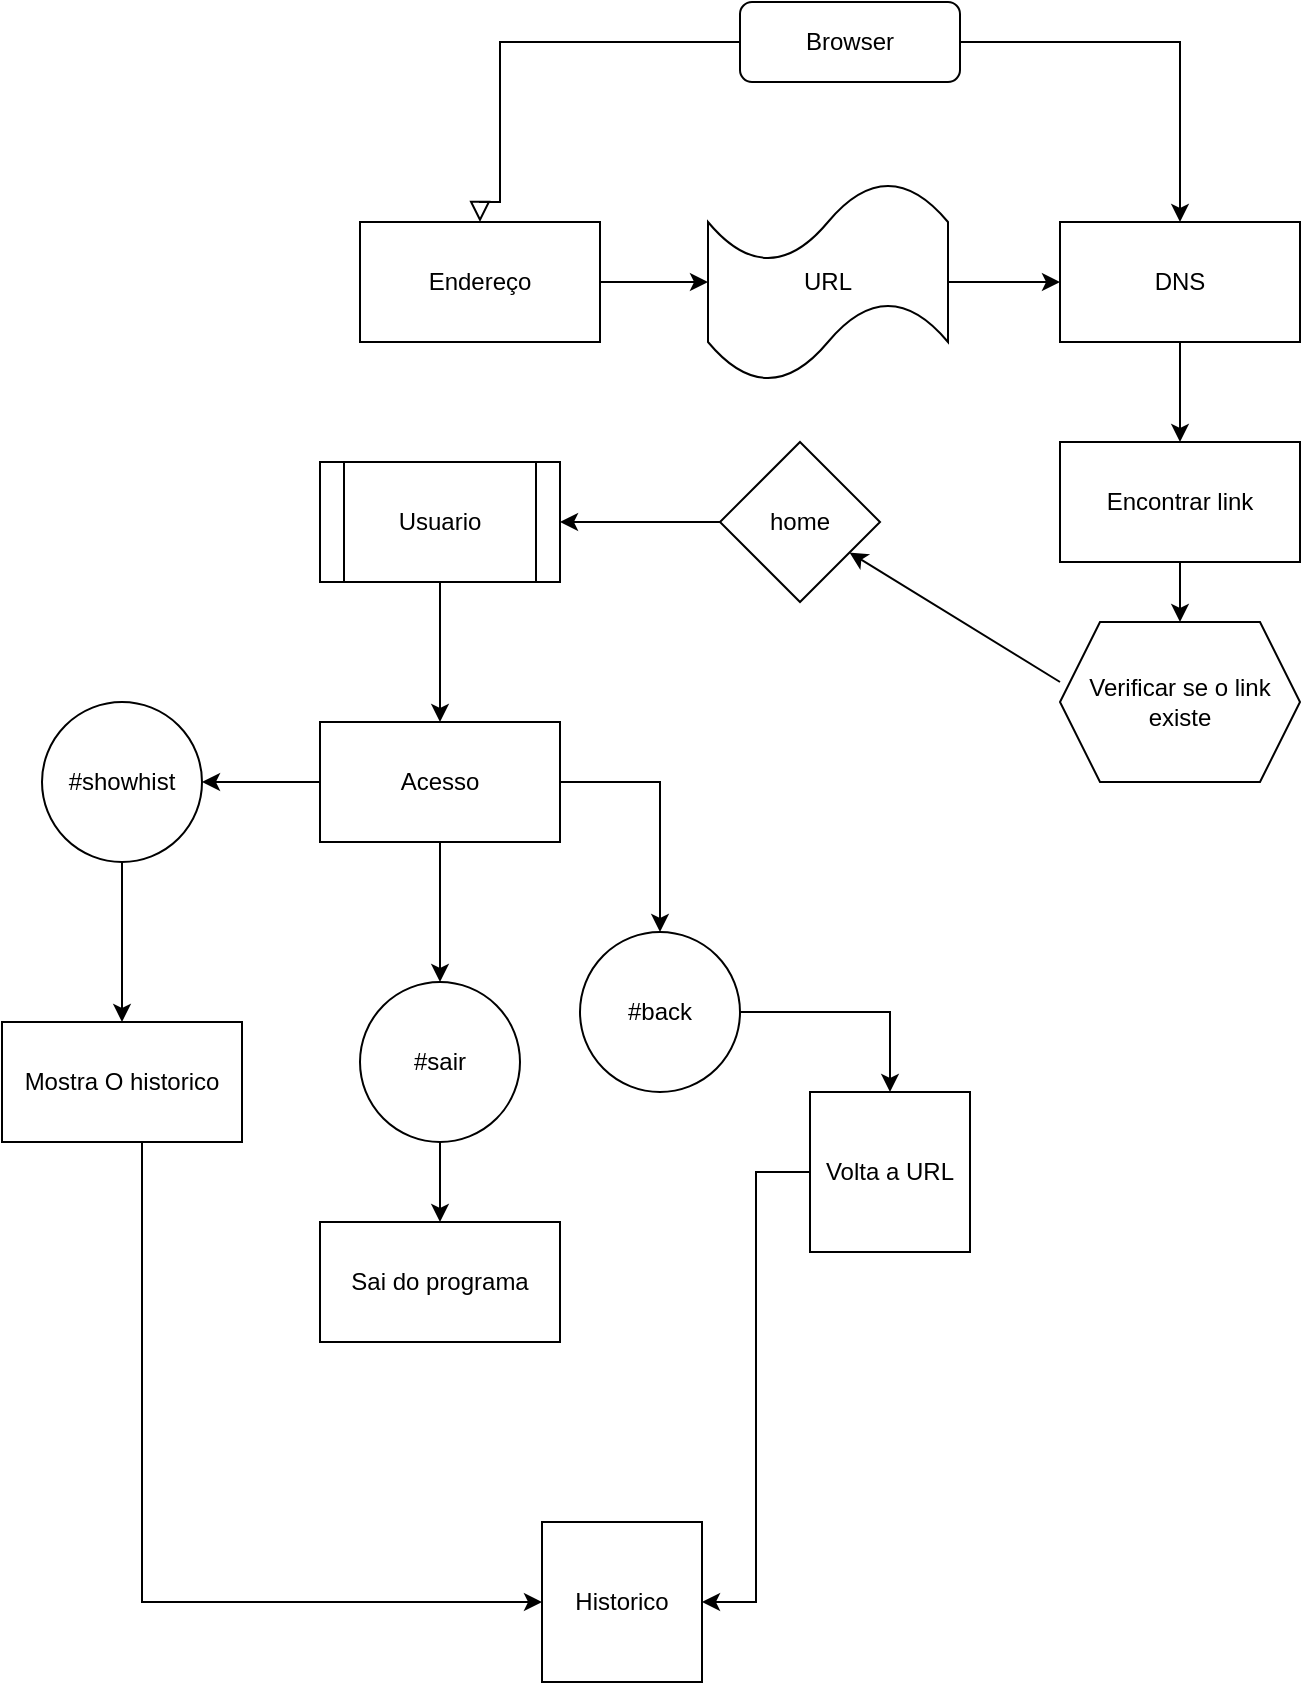 <mxfile version="17.3.0" type="github">
  <diagram id="C5RBs43oDa-KdzZeNtuy" name="Page-1">
    <mxGraphModel dx="1422" dy="794" grid="1" gridSize="10" guides="1" tooltips="1" connect="1" arrows="1" fold="1" page="1" pageScale="1" pageWidth="827" pageHeight="1169" math="0" shadow="0">
      <root>
        <mxCell id="WIyWlLk6GJQsqaUBKTNV-0" />
        <mxCell id="WIyWlLk6GJQsqaUBKTNV-1" parent="WIyWlLk6GJQsqaUBKTNV-0" />
        <mxCell id="WIyWlLk6GJQsqaUBKTNV-2" value="" style="rounded=0;html=1;jettySize=auto;orthogonalLoop=1;fontSize=11;endArrow=block;endFill=0;endSize=8;strokeWidth=1;shadow=0;labelBackgroundColor=none;edgeStyle=orthogonalEdgeStyle;entryX=0.5;entryY=0;entryDx=0;entryDy=0;" parent="WIyWlLk6GJQsqaUBKTNV-1" source="WIyWlLk6GJQsqaUBKTNV-3" target="SW-Cs08znNOIHkKlpmst-0" edge="1">
          <mxGeometry relative="1" as="geometry">
            <mxPoint x="259" y="180" as="targetPoint" />
            <Array as="points">
              <mxPoint x="259" y="100" />
              <mxPoint x="259" y="180" />
              <mxPoint x="249" y="180" />
            </Array>
          </mxGeometry>
        </mxCell>
        <mxCell id="SW-Cs08znNOIHkKlpmst-6" style="edgeStyle=orthogonalEdgeStyle;rounded=0;orthogonalLoop=1;jettySize=auto;html=1;exitX=1;exitY=0.5;exitDx=0;exitDy=0;entryX=0.5;entryY=0;entryDx=0;entryDy=0;" edge="1" parent="WIyWlLk6GJQsqaUBKTNV-1" source="WIyWlLk6GJQsqaUBKTNV-3" target="SW-Cs08znNOIHkKlpmst-1">
          <mxGeometry relative="1" as="geometry">
            <mxPoint x="529" y="190" as="targetPoint" />
          </mxGeometry>
        </mxCell>
        <mxCell id="WIyWlLk6GJQsqaUBKTNV-3" value="Browser" style="rounded=1;whiteSpace=wrap;html=1;fontSize=12;glass=0;strokeWidth=1;shadow=0;" parent="WIyWlLk6GJQsqaUBKTNV-1" vertex="1">
          <mxGeometry x="379" y="80" width="110" height="40" as="geometry" />
        </mxCell>
        <mxCell id="SW-Cs08znNOIHkKlpmst-9" style="edgeStyle=orthogonalEdgeStyle;rounded=0;orthogonalLoop=1;jettySize=auto;html=1;" edge="1" parent="WIyWlLk6GJQsqaUBKTNV-1" source="SW-Cs08znNOIHkKlpmst-0" target="SW-Cs08znNOIHkKlpmst-32">
          <mxGeometry relative="1" as="geometry">
            <mxPoint x="379" y="220" as="targetPoint" />
          </mxGeometry>
        </mxCell>
        <mxCell id="SW-Cs08znNOIHkKlpmst-0" value="Endereço" style="rounded=0;whiteSpace=wrap;html=1;" vertex="1" parent="WIyWlLk6GJQsqaUBKTNV-1">
          <mxGeometry x="189" y="190" width="120" height="60" as="geometry" />
        </mxCell>
        <mxCell id="SW-Cs08znNOIHkKlpmst-12" style="edgeStyle=orthogonalEdgeStyle;rounded=0;orthogonalLoop=1;jettySize=auto;html=1;" edge="1" parent="WIyWlLk6GJQsqaUBKTNV-1" source="SW-Cs08znNOIHkKlpmst-1" target="SW-Cs08znNOIHkKlpmst-13">
          <mxGeometry relative="1" as="geometry">
            <mxPoint x="599" y="320" as="targetPoint" />
          </mxGeometry>
        </mxCell>
        <mxCell id="SW-Cs08znNOIHkKlpmst-1" value="DNS" style="rounded=0;whiteSpace=wrap;html=1;" vertex="1" parent="WIyWlLk6GJQsqaUBKTNV-1">
          <mxGeometry x="539" y="190" width="120" height="60" as="geometry" />
        </mxCell>
        <mxCell id="SW-Cs08znNOIHkKlpmst-21" style="edgeStyle=orthogonalEdgeStyle;rounded=0;orthogonalLoop=1;jettySize=auto;html=1;" edge="1" parent="WIyWlLk6GJQsqaUBKTNV-1" source="SW-Cs08znNOIHkKlpmst-13" target="SW-Cs08znNOIHkKlpmst-22">
          <mxGeometry relative="1" as="geometry">
            <mxPoint x="599" y="430" as="targetPoint" />
          </mxGeometry>
        </mxCell>
        <mxCell id="SW-Cs08znNOIHkKlpmst-13" value="Encontrar link" style="rounded=0;whiteSpace=wrap;html=1;" vertex="1" parent="WIyWlLk6GJQsqaUBKTNV-1">
          <mxGeometry x="539" y="300" width="120" height="60" as="geometry" />
        </mxCell>
        <mxCell id="SW-Cs08znNOIHkKlpmst-22" value="Verificar se o link existe" style="shape=hexagon;perimeter=hexagonPerimeter2;whiteSpace=wrap;html=1;fixedSize=1;" vertex="1" parent="WIyWlLk6GJQsqaUBKTNV-1">
          <mxGeometry x="539" y="390" width="120" height="80" as="geometry" />
        </mxCell>
        <mxCell id="SW-Cs08znNOIHkKlpmst-27" value="home" style="rhombus;whiteSpace=wrap;html=1;" vertex="1" parent="WIyWlLk6GJQsqaUBKTNV-1">
          <mxGeometry x="369" y="300" width="80" height="80" as="geometry" />
        </mxCell>
        <mxCell id="SW-Cs08znNOIHkKlpmst-28" value="" style="endArrow=classic;html=1;rounded=0;exitX=0;exitY=0.375;exitDx=0;exitDy=0;exitPerimeter=0;" edge="1" parent="WIyWlLk6GJQsqaUBKTNV-1" source="SW-Cs08znNOIHkKlpmst-22" target="SW-Cs08znNOIHkKlpmst-27">
          <mxGeometry width="50" height="50" relative="1" as="geometry">
            <mxPoint x="439" y="410" as="sourcePoint" />
            <mxPoint x="489" y="360" as="targetPoint" />
          </mxGeometry>
        </mxCell>
        <mxCell id="SW-Cs08znNOIHkKlpmst-39" style="edgeStyle=orthogonalEdgeStyle;rounded=0;orthogonalLoop=1;jettySize=auto;html=1;" edge="1" parent="WIyWlLk6GJQsqaUBKTNV-1" source="SW-Cs08znNOIHkKlpmst-30" target="SW-Cs08znNOIHkKlpmst-40">
          <mxGeometry relative="1" as="geometry">
            <mxPoint x="199" y="460" as="targetPoint" />
          </mxGeometry>
        </mxCell>
        <mxCell id="SW-Cs08znNOIHkKlpmst-30" value="Usuario" style="shape=process;whiteSpace=wrap;html=1;backgroundOutline=1;" vertex="1" parent="WIyWlLk6GJQsqaUBKTNV-1">
          <mxGeometry x="169" y="310" width="120" height="60" as="geometry" />
        </mxCell>
        <mxCell id="SW-Cs08znNOIHkKlpmst-31" value="" style="endArrow=classic;html=1;rounded=0;exitX=0;exitY=0.5;exitDx=0;exitDy=0;entryX=1;entryY=0.5;entryDx=0;entryDy=0;" edge="1" parent="WIyWlLk6GJQsqaUBKTNV-1" source="SW-Cs08znNOIHkKlpmst-27" target="SW-Cs08znNOIHkKlpmst-30">
          <mxGeometry width="50" height="50" relative="1" as="geometry">
            <mxPoint x="439" y="410" as="sourcePoint" />
            <mxPoint x="489" y="360" as="targetPoint" />
          </mxGeometry>
        </mxCell>
        <mxCell id="SW-Cs08znNOIHkKlpmst-33" style="edgeStyle=orthogonalEdgeStyle;rounded=0;orthogonalLoop=1;jettySize=auto;html=1;entryX=0;entryY=0.5;entryDx=0;entryDy=0;" edge="1" parent="WIyWlLk6GJQsqaUBKTNV-1" source="SW-Cs08znNOIHkKlpmst-32" target="SW-Cs08znNOIHkKlpmst-1">
          <mxGeometry relative="1" as="geometry">
            <mxPoint x="529" y="220" as="targetPoint" />
          </mxGeometry>
        </mxCell>
        <mxCell id="SW-Cs08znNOIHkKlpmst-32" value="URL" style="shape=tape;whiteSpace=wrap;html=1;" vertex="1" parent="WIyWlLk6GJQsqaUBKTNV-1">
          <mxGeometry x="363" y="170" width="120" height="100" as="geometry" />
        </mxCell>
        <mxCell id="SW-Cs08znNOIHkKlpmst-45" style="edgeStyle=orthogonalEdgeStyle;rounded=0;orthogonalLoop=1;jettySize=auto;html=1;entryX=0.5;entryY=0;entryDx=0;entryDy=0;" edge="1" parent="WIyWlLk6GJQsqaUBKTNV-1" source="SW-Cs08znNOIHkKlpmst-40" target="SW-Cs08znNOIHkKlpmst-44">
          <mxGeometry relative="1" as="geometry" />
        </mxCell>
        <mxCell id="SW-Cs08znNOIHkKlpmst-48" style="edgeStyle=orthogonalEdgeStyle;rounded=0;orthogonalLoop=1;jettySize=auto;html=1;exitX=1;exitY=0.5;exitDx=0;exitDy=0;" edge="1" parent="WIyWlLk6GJQsqaUBKTNV-1" source="SW-Cs08znNOIHkKlpmst-40">
          <mxGeometry relative="1" as="geometry">
            <mxPoint x="279" y="490" as="targetPoint" />
          </mxGeometry>
        </mxCell>
        <mxCell id="SW-Cs08znNOIHkKlpmst-55" style="edgeStyle=orthogonalEdgeStyle;rounded=0;orthogonalLoop=1;jettySize=auto;html=1;entryX=0.5;entryY=0;entryDx=0;entryDy=0;" edge="1" parent="WIyWlLk6GJQsqaUBKTNV-1" source="SW-Cs08znNOIHkKlpmst-40" target="SW-Cs08znNOIHkKlpmst-51">
          <mxGeometry relative="1" as="geometry" />
        </mxCell>
        <mxCell id="SW-Cs08znNOIHkKlpmst-57" style="edgeStyle=orthogonalEdgeStyle;rounded=0;orthogonalLoop=1;jettySize=auto;html=1;exitX=0;exitY=0.5;exitDx=0;exitDy=0;entryX=1;entryY=0.5;entryDx=0;entryDy=0;" edge="1" parent="WIyWlLk6GJQsqaUBKTNV-1" source="SW-Cs08znNOIHkKlpmst-40" target="SW-Cs08znNOIHkKlpmst-56">
          <mxGeometry relative="1" as="geometry" />
        </mxCell>
        <mxCell id="SW-Cs08znNOIHkKlpmst-40" value="Acesso&lt;br&gt;" style="rounded=0;whiteSpace=wrap;html=1;" vertex="1" parent="WIyWlLk6GJQsqaUBKTNV-1">
          <mxGeometry x="169" y="440" width="120" height="60" as="geometry" />
        </mxCell>
        <mxCell id="SW-Cs08znNOIHkKlpmst-72" style="edgeStyle=orthogonalEdgeStyle;rounded=0;orthogonalLoop=1;jettySize=auto;html=1;entryX=0.5;entryY=0;entryDx=0;entryDy=0;" edge="1" parent="WIyWlLk6GJQsqaUBKTNV-1" source="SW-Cs08znNOIHkKlpmst-44" target="SW-Cs08znNOIHkKlpmst-71">
          <mxGeometry relative="1" as="geometry">
            <mxPoint x="460" y="585" as="targetPoint" />
          </mxGeometry>
        </mxCell>
        <mxCell id="SW-Cs08znNOIHkKlpmst-44" value="#back" style="ellipse;whiteSpace=wrap;html=1;aspect=fixed;" vertex="1" parent="WIyWlLk6GJQsqaUBKTNV-1">
          <mxGeometry x="299" y="545" width="80" height="80" as="geometry" />
        </mxCell>
        <mxCell id="SW-Cs08znNOIHkKlpmst-52" style="edgeStyle=orthogonalEdgeStyle;rounded=0;orthogonalLoop=1;jettySize=auto;html=1;" edge="1" parent="WIyWlLk6GJQsqaUBKTNV-1" source="SW-Cs08znNOIHkKlpmst-51" target="SW-Cs08znNOIHkKlpmst-53">
          <mxGeometry relative="1" as="geometry">
            <mxPoint x="219" y="700" as="targetPoint" />
          </mxGeometry>
        </mxCell>
        <mxCell id="SW-Cs08znNOIHkKlpmst-51" value="#sair" style="ellipse;whiteSpace=wrap;html=1;aspect=fixed;" vertex="1" parent="WIyWlLk6GJQsqaUBKTNV-1">
          <mxGeometry x="189" y="570" width="80" height="80" as="geometry" />
        </mxCell>
        <mxCell id="SW-Cs08znNOIHkKlpmst-53" value="Sai do programa" style="rounded=0;whiteSpace=wrap;html=1;" vertex="1" parent="WIyWlLk6GJQsqaUBKTNV-1">
          <mxGeometry x="169" y="690" width="120" height="60" as="geometry" />
        </mxCell>
        <mxCell id="SW-Cs08znNOIHkKlpmst-58" style="edgeStyle=orthogonalEdgeStyle;rounded=0;orthogonalLoop=1;jettySize=auto;html=1;" edge="1" parent="WIyWlLk6GJQsqaUBKTNV-1" source="SW-Cs08znNOIHkKlpmst-56">
          <mxGeometry relative="1" as="geometry">
            <mxPoint x="70" y="590" as="targetPoint" />
          </mxGeometry>
        </mxCell>
        <mxCell id="SW-Cs08znNOIHkKlpmst-56" value="#showhist" style="ellipse;whiteSpace=wrap;html=1;aspect=fixed;" vertex="1" parent="WIyWlLk6GJQsqaUBKTNV-1">
          <mxGeometry x="30" y="430" width="80" height="80" as="geometry" />
        </mxCell>
        <mxCell id="SW-Cs08znNOIHkKlpmst-62" style="edgeStyle=orthogonalEdgeStyle;rounded=0;orthogonalLoop=1;jettySize=auto;html=1;entryX=0;entryY=0.5;entryDx=0;entryDy=0;" edge="1" parent="WIyWlLk6GJQsqaUBKTNV-1" source="SW-Cs08znNOIHkKlpmst-59" target="SW-Cs08znNOIHkKlpmst-64">
          <mxGeometry relative="1" as="geometry">
            <mxPoint x="100" y="880" as="targetPoint" />
            <Array as="points">
              <mxPoint x="80" y="880" />
            </Array>
          </mxGeometry>
        </mxCell>
        <mxCell id="SW-Cs08znNOIHkKlpmst-59" value="Mostra O historico" style="rounded=0;whiteSpace=wrap;html=1;" vertex="1" parent="WIyWlLk6GJQsqaUBKTNV-1">
          <mxGeometry x="10" y="590" width="120" height="60" as="geometry" />
        </mxCell>
        <mxCell id="SW-Cs08znNOIHkKlpmst-64" value="Historico" style="whiteSpace=wrap;html=1;aspect=fixed;" vertex="1" parent="WIyWlLk6GJQsqaUBKTNV-1">
          <mxGeometry x="280" y="840" width="80" height="80" as="geometry" />
        </mxCell>
        <mxCell id="SW-Cs08znNOIHkKlpmst-73" style="edgeStyle=orthogonalEdgeStyle;rounded=0;orthogonalLoop=1;jettySize=auto;html=1;entryX=1;entryY=0.5;entryDx=0;entryDy=0;" edge="1" parent="WIyWlLk6GJQsqaUBKTNV-1" source="SW-Cs08znNOIHkKlpmst-71" target="SW-Cs08znNOIHkKlpmst-64">
          <mxGeometry relative="1" as="geometry">
            <mxPoint x="454" y="890" as="targetPoint" />
          </mxGeometry>
        </mxCell>
        <mxCell id="SW-Cs08znNOIHkKlpmst-71" value="Volta a URL" style="whiteSpace=wrap;html=1;aspect=fixed;" vertex="1" parent="WIyWlLk6GJQsqaUBKTNV-1">
          <mxGeometry x="414" y="625" width="80" height="80" as="geometry" />
        </mxCell>
      </root>
    </mxGraphModel>
  </diagram>
</mxfile>

